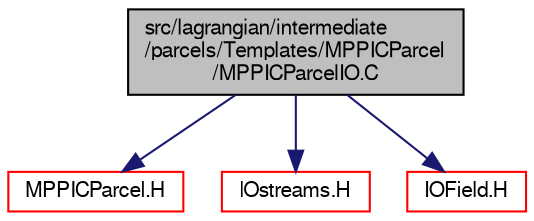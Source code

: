 digraph "src/lagrangian/intermediate/parcels/Templates/MPPICParcel/MPPICParcelIO.C"
{
  bgcolor="transparent";
  edge [fontname="FreeSans",fontsize="10",labelfontname="FreeSans",labelfontsize="10"];
  node [fontname="FreeSans",fontsize="10",shape=record];
  Node0 [label="src/lagrangian/intermediate\l/parcels/Templates/MPPICParcel\l/MPPICParcelIO.C",height=0.2,width=0.4,color="black", fillcolor="grey75", style="filled", fontcolor="black"];
  Node0 -> Node1 [color="midnightblue",fontsize="10",style="solid",fontname="FreeSans"];
  Node1 [label="MPPICParcel.H",height=0.2,width=0.4,color="red",URL="$a05456.html"];
  Node0 -> Node153 [color="midnightblue",fontsize="10",style="solid",fontname="FreeSans"];
  Node153 [label="IOstreams.H",height=0.2,width=0.4,color="red",URL="$a09104.html",tooltip="Useful combination of include files which define Sin, Sout and Serr and the use of IO streams general..."];
  Node0 -> Node91 [color="midnightblue",fontsize="10",style="solid",fontname="FreeSans"];
  Node91 [label="IOField.H",height=0.2,width=0.4,color="red",URL="$a09032.html"];
}

